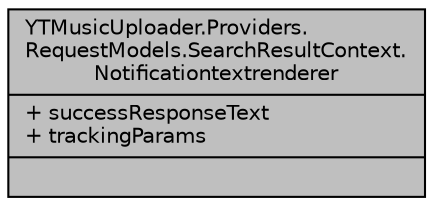 digraph "YTMusicUploader.Providers.RequestModels.SearchResultContext.Notificationtextrenderer"
{
 // LATEX_PDF_SIZE
  edge [fontname="Helvetica",fontsize="10",labelfontname="Helvetica",labelfontsize="10"];
  node [fontname="Helvetica",fontsize="10",shape=record];
  Node1 [label="{YTMusicUploader.Providers.\lRequestModels.SearchResultContext.\lNotificationtextrenderer\n|+ successResponseText\l+ trackingParams\l|}",height=0.2,width=0.4,color="black", fillcolor="grey75", style="filled", fontcolor="black",tooltip=" "];
}
